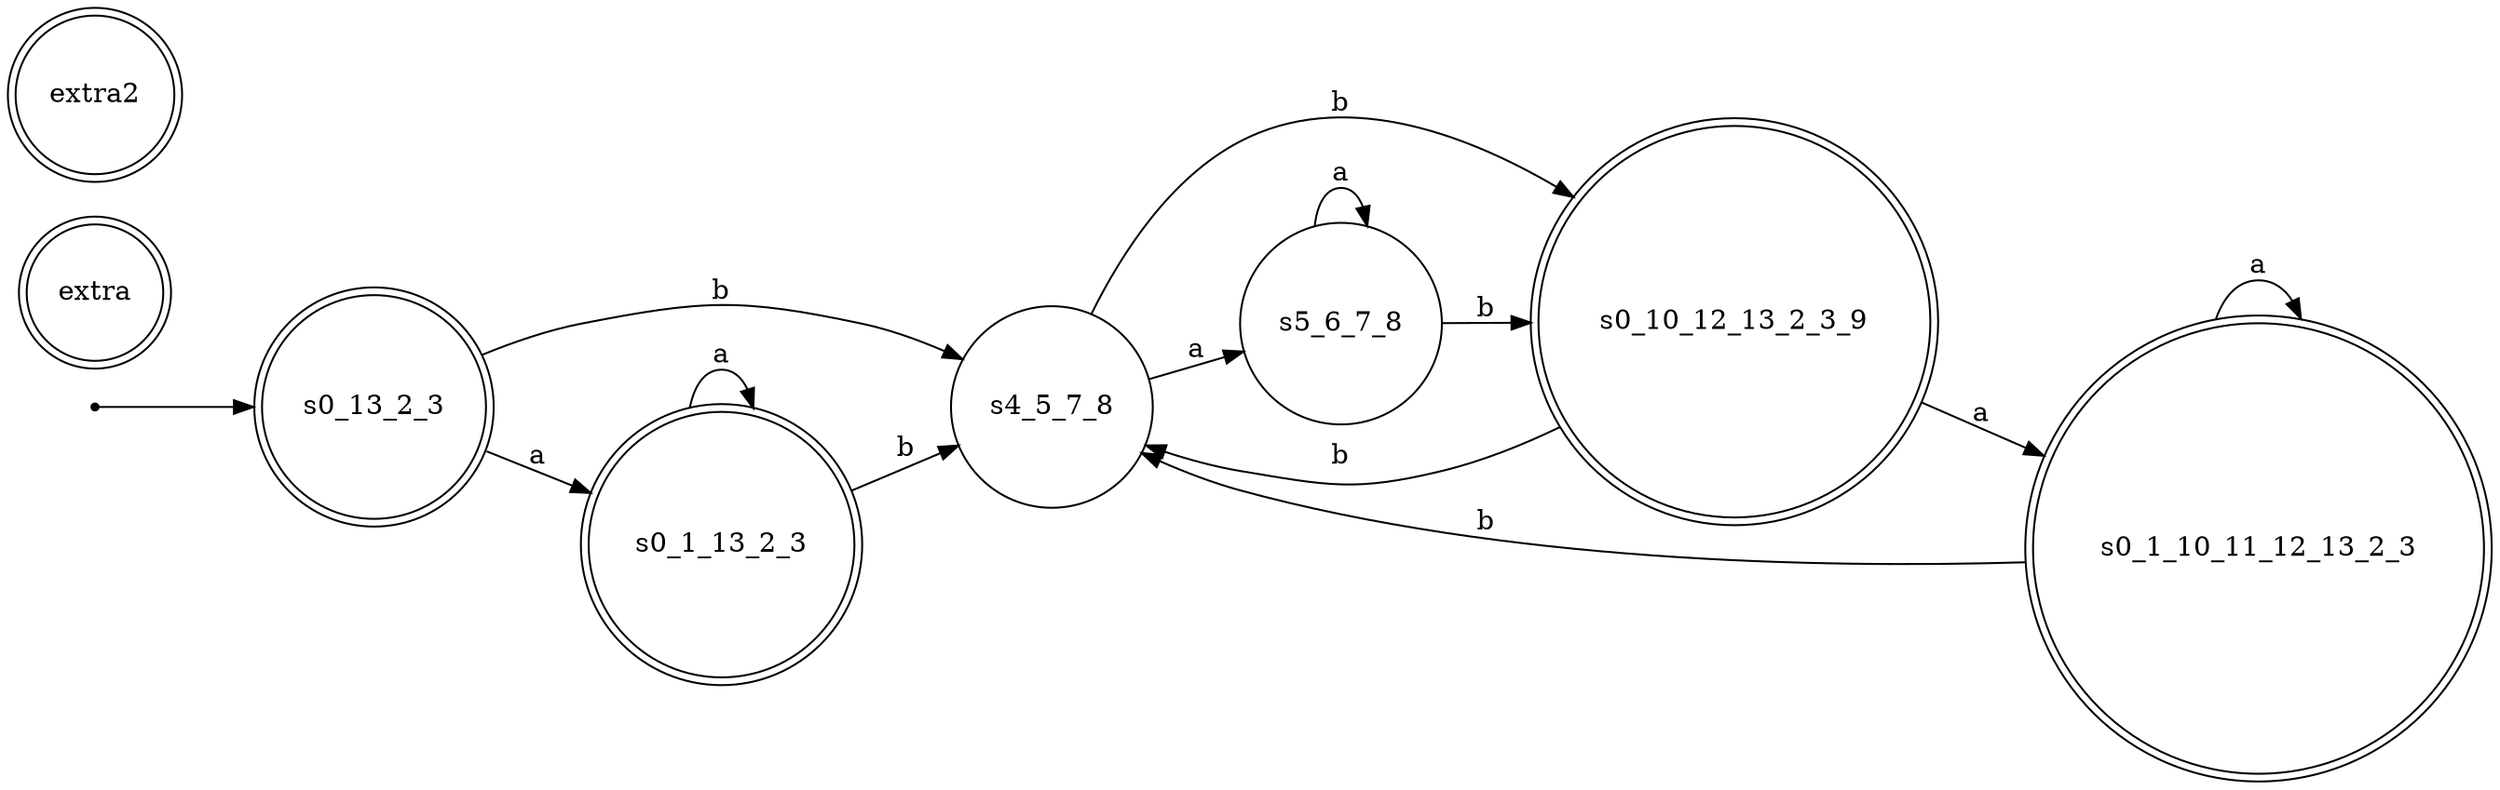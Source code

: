 digraph {
  rankdir=LR;

  node [shape = point]; __start_point__
  s0_13_2_3[shape=doublecircle]
  s4_5_7_8[shape=circle]
  s0_1_13_2_3[shape=doublecircle]
  s0_10_12_13_2_3_9[shape=doublecircle]
  s0_1_10_11_12_13_2_3[shape=doublecircle]
  s5_6_7_8[shape=circle]
  extra[shape=doublecircle]
  extra2[shape=doublecircle]

  __start_point__ -> s0_13_2_3
  s0_13_2_3 -> s4_5_7_8[label="b"]
  s0_13_2_3 -> s0_1_13_2_3[label="a"]
  s4_5_7_8 -> s0_10_12_13_2_3_9[label="b"]
  s4_5_7_8 -> s5_6_7_8[label="a"]
  s0_1_13_2_3 -> s4_5_7_8[label="b"]
  s0_1_13_2_3 -> s0_1_13_2_3[label="a"]
  s0_10_12_13_2_3_9 -> s4_5_7_8[label="b"]
  s0_10_12_13_2_3_9 -> s0_1_10_11_12_13_2_3[label="a"]
  s0_1_10_11_12_13_2_3 -> s4_5_7_8[label="b"]
  s0_1_10_11_12_13_2_3 -> s0_1_10_11_12_13_2_3[label="a"]
  s5_6_7_8 -> s0_10_12_13_2_3_9[label="b"]
  s5_6_7_8 -> s5_6_7_8[label="a"]
}
